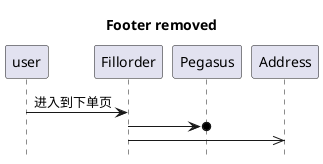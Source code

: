 @startuml business
hide footbox
title Footer removed
participant user

user -> Fillorder: 进入到下单页
Fillorder ->o Pegasus
Fillorder ->> Address
@enduml